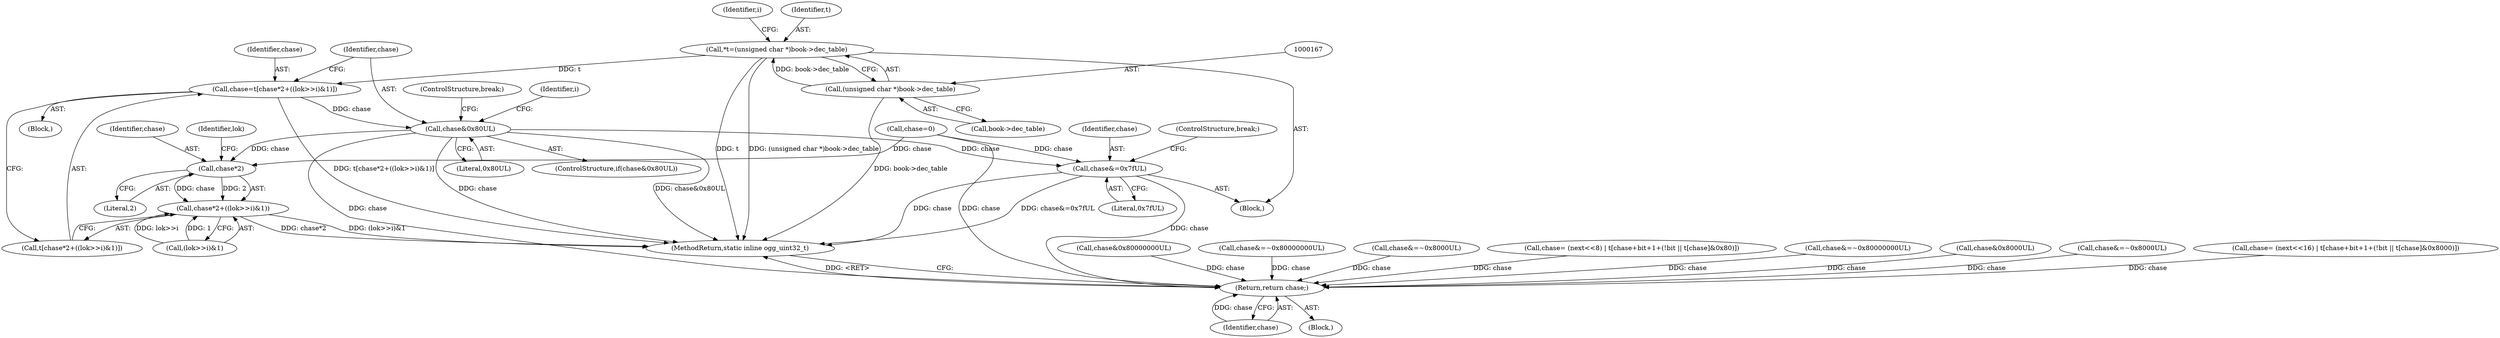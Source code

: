 digraph "1_Android_eeb4e45d5683f88488c083ecf142dc89bc3f0b47_2@pointer" {
"1000164" [label="(Call,*t=(unsigned char *)book->dec_table)"];
"1000166" [label="(Call,(unsigned char *)book->dec_table)"];
"1000181" [label="(Call,chase=t[chase*2+((lok>>i)&1)])"];
"1000195" [label="(Call,chase&0x80UL)"];
"1000186" [label="(Call,chase*2)"];
"1000185" [label="(Call,chase*2+((lok>>i)&1))"];
"1000199" [label="(Call,chase&=0x7fUL)"];
"1000431" [label="(Return,return chase;)"];
"1000189" [label="(Call,(lok>>i)&1)"];
"1000413" [label="(Call,chase&0x80000000UL)"];
"1000179" [label="(Identifier,i)"];
"1000173" [label="(Identifier,i)"];
"1000185" [label="(Call,chase*2+((lok>>i)&1))"];
"1000431" [label="(Return,return chase;)"];
"1000191" [label="(Identifier,lok)"];
"1000180" [label="(Block,)"];
"1000194" [label="(ControlStructure,if(chase&0x80UL))"];
"1000168" [label="(Call,book->dec_table)"];
"1000195" [label="(Call,chase&0x80UL)"];
"1000417" [label="(Call,chase&=~0x80000000UL)"];
"1000270" [label="(Call,chase&=~0x8000UL)"];
"1000244" [label="(Call,chase= (next<<8) | t[chase+bit+1+(!bit || t[chase]&0x80)])"];
"1000432" [label="(Identifier,chase)"];
"1000196" [label="(Identifier,chase)"];
"1000425" [label="(Block,)"];
"1000199" [label="(Call,chase&=0x7fUL)"];
"1000200" [label="(Identifier,chase)"];
"1000162" [label="(Block,)"];
"1000202" [label="(ControlStructure,break;)"];
"1000187" [label="(Identifier,chase)"];
"1000379" [label="(Call,chase&=~0x80000000UL)"];
"1000304" [label="(Call,chase&0x8000UL)"];
"1000188" [label="(Literal,2)"];
"1000115" [label="(Call,chase=0)"];
"1000308" [label="(Call,chase&=~0x8000UL)"];
"1000181" [label="(Call,chase=t[chase*2+((lok>>i)&1)])"];
"1000182" [label="(Identifier,chase)"];
"1000441" [label="(MethodReturn,static inline ogg_uint32_t)"];
"1000197" [label="(Literal,0x80UL)"];
"1000201" [label="(Literal,0x7fUL)"];
"1000353" [label="(Call,chase= (next<<16) | t[chase+bit+1+(!bit || t[chase]&0x8000)])"];
"1000166" [label="(Call,(unsigned char *)book->dec_table)"];
"1000165" [label="(Identifier,t)"];
"1000164" [label="(Call,*t=(unsigned char *)book->dec_table)"];
"1000183" [label="(Call,t[chase*2+((lok>>i)&1)])"];
"1000198" [label="(ControlStructure,break;)"];
"1000186" [label="(Call,chase*2)"];
"1000164" -> "1000162"  [label="AST: "];
"1000164" -> "1000166"  [label="CFG: "];
"1000165" -> "1000164"  [label="AST: "];
"1000166" -> "1000164"  [label="AST: "];
"1000173" -> "1000164"  [label="CFG: "];
"1000164" -> "1000441"  [label="DDG: (unsigned char *)book->dec_table"];
"1000164" -> "1000441"  [label="DDG: t"];
"1000166" -> "1000164"  [label="DDG: book->dec_table"];
"1000164" -> "1000181"  [label="DDG: t"];
"1000166" -> "1000168"  [label="CFG: "];
"1000167" -> "1000166"  [label="AST: "];
"1000168" -> "1000166"  [label="AST: "];
"1000166" -> "1000441"  [label="DDG: book->dec_table"];
"1000181" -> "1000180"  [label="AST: "];
"1000181" -> "1000183"  [label="CFG: "];
"1000182" -> "1000181"  [label="AST: "];
"1000183" -> "1000181"  [label="AST: "];
"1000196" -> "1000181"  [label="CFG: "];
"1000181" -> "1000441"  [label="DDG: t[chase*2+((lok>>i)&1)]"];
"1000181" -> "1000195"  [label="DDG: chase"];
"1000195" -> "1000194"  [label="AST: "];
"1000195" -> "1000197"  [label="CFG: "];
"1000196" -> "1000195"  [label="AST: "];
"1000197" -> "1000195"  [label="AST: "];
"1000198" -> "1000195"  [label="CFG: "];
"1000179" -> "1000195"  [label="CFG: "];
"1000195" -> "1000441"  [label="DDG: chase&0x80UL"];
"1000195" -> "1000441"  [label="DDG: chase"];
"1000195" -> "1000186"  [label="DDG: chase"];
"1000195" -> "1000199"  [label="DDG: chase"];
"1000195" -> "1000431"  [label="DDG: chase"];
"1000186" -> "1000185"  [label="AST: "];
"1000186" -> "1000188"  [label="CFG: "];
"1000187" -> "1000186"  [label="AST: "];
"1000188" -> "1000186"  [label="AST: "];
"1000191" -> "1000186"  [label="CFG: "];
"1000186" -> "1000185"  [label="DDG: chase"];
"1000186" -> "1000185"  [label="DDG: 2"];
"1000115" -> "1000186"  [label="DDG: chase"];
"1000185" -> "1000183"  [label="AST: "];
"1000185" -> "1000189"  [label="CFG: "];
"1000189" -> "1000185"  [label="AST: "];
"1000183" -> "1000185"  [label="CFG: "];
"1000185" -> "1000441"  [label="DDG: chase*2"];
"1000185" -> "1000441"  [label="DDG: (lok>>i)&1"];
"1000189" -> "1000185"  [label="DDG: lok>>i"];
"1000189" -> "1000185"  [label="DDG: 1"];
"1000199" -> "1000162"  [label="AST: "];
"1000199" -> "1000201"  [label="CFG: "];
"1000200" -> "1000199"  [label="AST: "];
"1000201" -> "1000199"  [label="AST: "];
"1000202" -> "1000199"  [label="CFG: "];
"1000199" -> "1000441"  [label="DDG: chase"];
"1000199" -> "1000441"  [label="DDG: chase&=0x7fUL"];
"1000115" -> "1000199"  [label="DDG: chase"];
"1000199" -> "1000431"  [label="DDG: chase"];
"1000431" -> "1000425"  [label="AST: "];
"1000431" -> "1000432"  [label="CFG: "];
"1000432" -> "1000431"  [label="AST: "];
"1000441" -> "1000431"  [label="CFG: "];
"1000431" -> "1000441"  [label="DDG: <RET>"];
"1000432" -> "1000431"  [label="DDG: chase"];
"1000308" -> "1000431"  [label="DDG: chase"];
"1000304" -> "1000431"  [label="DDG: chase"];
"1000417" -> "1000431"  [label="DDG: chase"];
"1000353" -> "1000431"  [label="DDG: chase"];
"1000244" -> "1000431"  [label="DDG: chase"];
"1000413" -> "1000431"  [label="DDG: chase"];
"1000379" -> "1000431"  [label="DDG: chase"];
"1000270" -> "1000431"  [label="DDG: chase"];
"1000115" -> "1000431"  [label="DDG: chase"];
}
